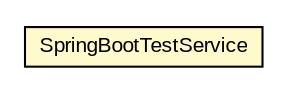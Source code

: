 #!/usr/local/bin/dot
#
# Class diagram 
# Generated by UMLGraph version R5_6-24-gf6e263 (http://www.umlgraph.org/)
#

digraph G {
	edge [fontname="arial",fontsize=10,labelfontname="arial",labelfontsize=10];
	node [fontname="arial",fontsize=10,shape=plaintext];
	nodesep=0.25;
	ranksep=0.5;
	// net.brabenetz.lib.securedproperties.snippets.SpringBootTestService
	c608 [label=<<table title="net.brabenetz.lib.securedproperties.snippets.SpringBootTestService" border="0" cellborder="1" cellspacing="0" cellpadding="2" port="p" bgcolor="lemonChiffon" href="./SpringBootTestService.html">
		<tr><td><table border="0" cellspacing="0" cellpadding="1">
<tr><td align="center" balign="center"> SpringBootTestService </td></tr>
		</table></td></tr>
		</table>>, URL="./SpringBootTestService.html", fontname="arial", fontcolor="black", fontsize=10.0];
}

